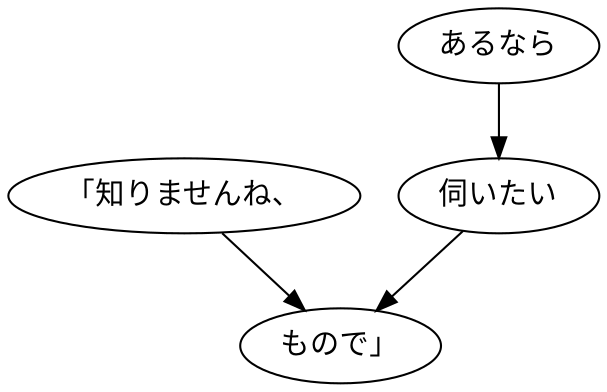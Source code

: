 digraph graph8296 {
	node0 [label="「知りませんね、"];
	node1 [label="あるなら"];
	node2 [label="伺いたい"];
	node3 [label="もので」"];
	node0 -> node3;
	node1 -> node2;
	node2 -> node3;
}
